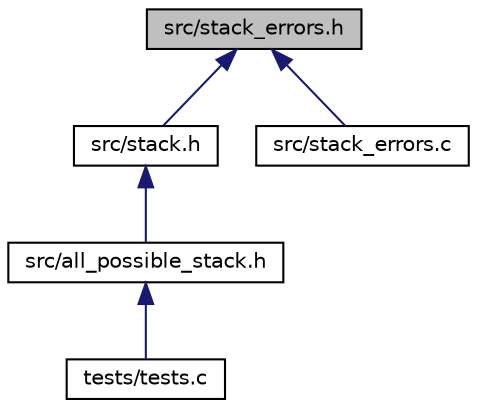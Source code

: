 digraph "src/stack_errors.h"
{
  edge [fontname="Helvetica",fontsize="10",labelfontname="Helvetica",labelfontsize="10"];
  node [fontname="Helvetica",fontsize="10",shape=record];
  Node2 [label="src/stack_errors.h",height=0.2,width=0.4,color="black", fillcolor="grey75", style="filled", fontcolor="black"];
  Node2 -> Node3 [dir="back",color="midnightblue",fontsize="10",style="solid",fontname="Helvetica"];
  Node3 [label="src/stack.h",height=0.2,width=0.4,color="black", fillcolor="white", style="filled",URL="$stack_8h.html",tooltip="Headers of methods for stack. "];
  Node3 -> Node4 [dir="back",color="midnightblue",fontsize="10",style="solid",fontname="Helvetica"];
  Node4 [label="src/all_possible_stack.h",height=0.2,width=0.4,color="black", fillcolor="white", style="filled",URL="$all__possible__stack_8h.html",tooltip="Definitions of any types to use it in stack. "];
  Node4 -> Node5 [dir="back",color="midnightblue",fontsize="10",style="solid",fontname="Helvetica"];
  Node5 [label="tests/tests.c",height=0.2,width=0.4,color="black", fillcolor="white", style="filled",URL="$tests_8c.html",tooltip="Tests of methods for stack. "];
  Node2 -> Node6 [dir="back",color="midnightblue",fontsize="10",style="solid",fontname="Helvetica"];
  Node6 [label="src/stack_errors.c",height=0.2,width=0.4,color="black", fillcolor="white", style="filled",URL="$stack__errors_8c.html"];
}
